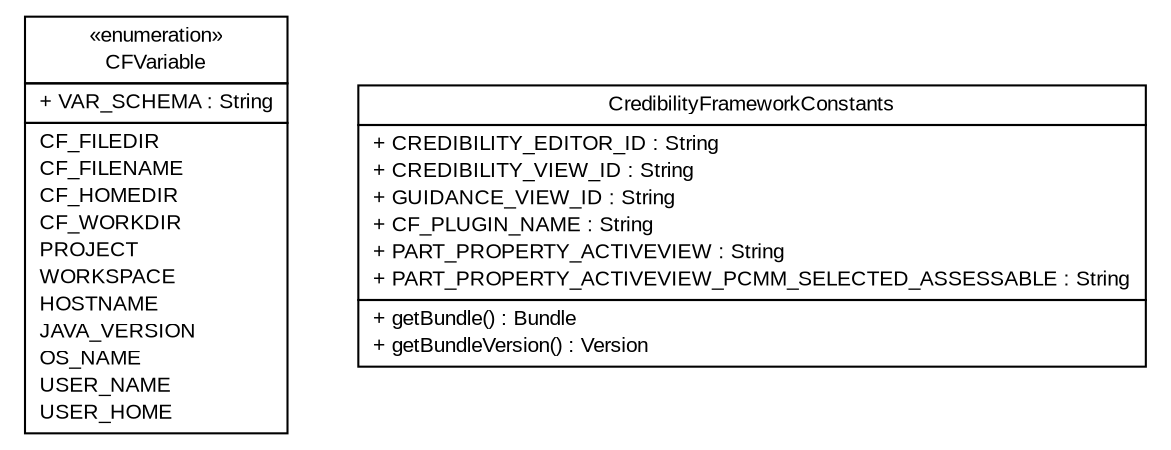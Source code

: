 #!/usr/local/bin/dot
#
# Class diagram 
# Generated by UMLGraph version R5_6-24-gf6e263 (http://www.umlgraph.org/)
#

digraph G {
	edge [fontname="arial",fontsize=10,labelfontname="arial",labelfontsize=10];
	node [fontname="arial",fontsize=10,shape=plaintext];
	nodesep=0.25;
	ranksep=0.5;
	// gov.sandia.cf.constants.CFVariable
	c6671 [label=<<table title="gov.sandia.cf.constants.CFVariable" border="0" cellborder="1" cellspacing="0" cellpadding="2" port="p" href="./CFVariable.html">
		<tr><td><table border="0" cellspacing="0" cellpadding="1">
<tr><td align="center" balign="center"> &#171;enumeration&#187; </td></tr>
<tr><td align="center" balign="center"> CFVariable </td></tr>
		</table></td></tr>
		<tr><td><table border="0" cellspacing="0" cellpadding="1">
<tr><td align="left" balign="left"> + VAR_SCHEMA : String </td></tr>
		</table></td></tr>
		<tr><td><table border="0" cellspacing="0" cellpadding="1">
<tr><td align="left" balign="left"> CF_FILEDIR </td></tr>
<tr><td align="left" balign="left"> CF_FILENAME </td></tr>
<tr><td align="left" balign="left"> CF_HOMEDIR </td></tr>
<tr><td align="left" balign="left"> CF_WORKDIR </td></tr>
<tr><td align="left" balign="left"> PROJECT </td></tr>
<tr><td align="left" balign="left"> WORKSPACE </td></tr>
<tr><td align="left" balign="left"> HOSTNAME </td></tr>
<tr><td align="left" balign="left"> JAVA_VERSION </td></tr>
<tr><td align="left" balign="left"> OS_NAME </td></tr>
<tr><td align="left" balign="left"> USER_NAME </td></tr>
<tr><td align="left" balign="left"> USER_HOME </td></tr>
		</table></td></tr>
		</table>>, URL="./CFVariable.html", fontname="arial", fontcolor="black", fontsize=10.0];
	// gov.sandia.cf.constants.CredibilityFrameworkConstants
	c6672 [label=<<table title="gov.sandia.cf.constants.CredibilityFrameworkConstants" border="0" cellborder="1" cellspacing="0" cellpadding="2" port="p" href="./CredibilityFrameworkConstants.html">
		<tr><td><table border="0" cellspacing="0" cellpadding="1">
<tr><td align="center" balign="center"> CredibilityFrameworkConstants </td></tr>
		</table></td></tr>
		<tr><td><table border="0" cellspacing="0" cellpadding="1">
<tr><td align="left" balign="left"> + CREDIBILITY_EDITOR_ID : String </td></tr>
<tr><td align="left" balign="left"> + CREDIBILITY_VIEW_ID : String </td></tr>
<tr><td align="left" balign="left"> + GUIDANCE_VIEW_ID : String </td></tr>
<tr><td align="left" balign="left"> + CF_PLUGIN_NAME : String </td></tr>
<tr><td align="left" balign="left"> + PART_PROPERTY_ACTIVEVIEW : String </td></tr>
<tr><td align="left" balign="left"> + PART_PROPERTY_ACTIVEVIEW_PCMM_SELECTED_ASSESSABLE : String </td></tr>
		</table></td></tr>
		<tr><td><table border="0" cellspacing="0" cellpadding="1">
<tr><td align="left" balign="left"> + getBundle() : Bundle </td></tr>
<tr><td align="left" balign="left"> + getBundleVersion() : Version </td></tr>
		</table></td></tr>
		</table>>, URL="./CredibilityFrameworkConstants.html", fontname="arial", fontcolor="black", fontsize=10.0];
}

